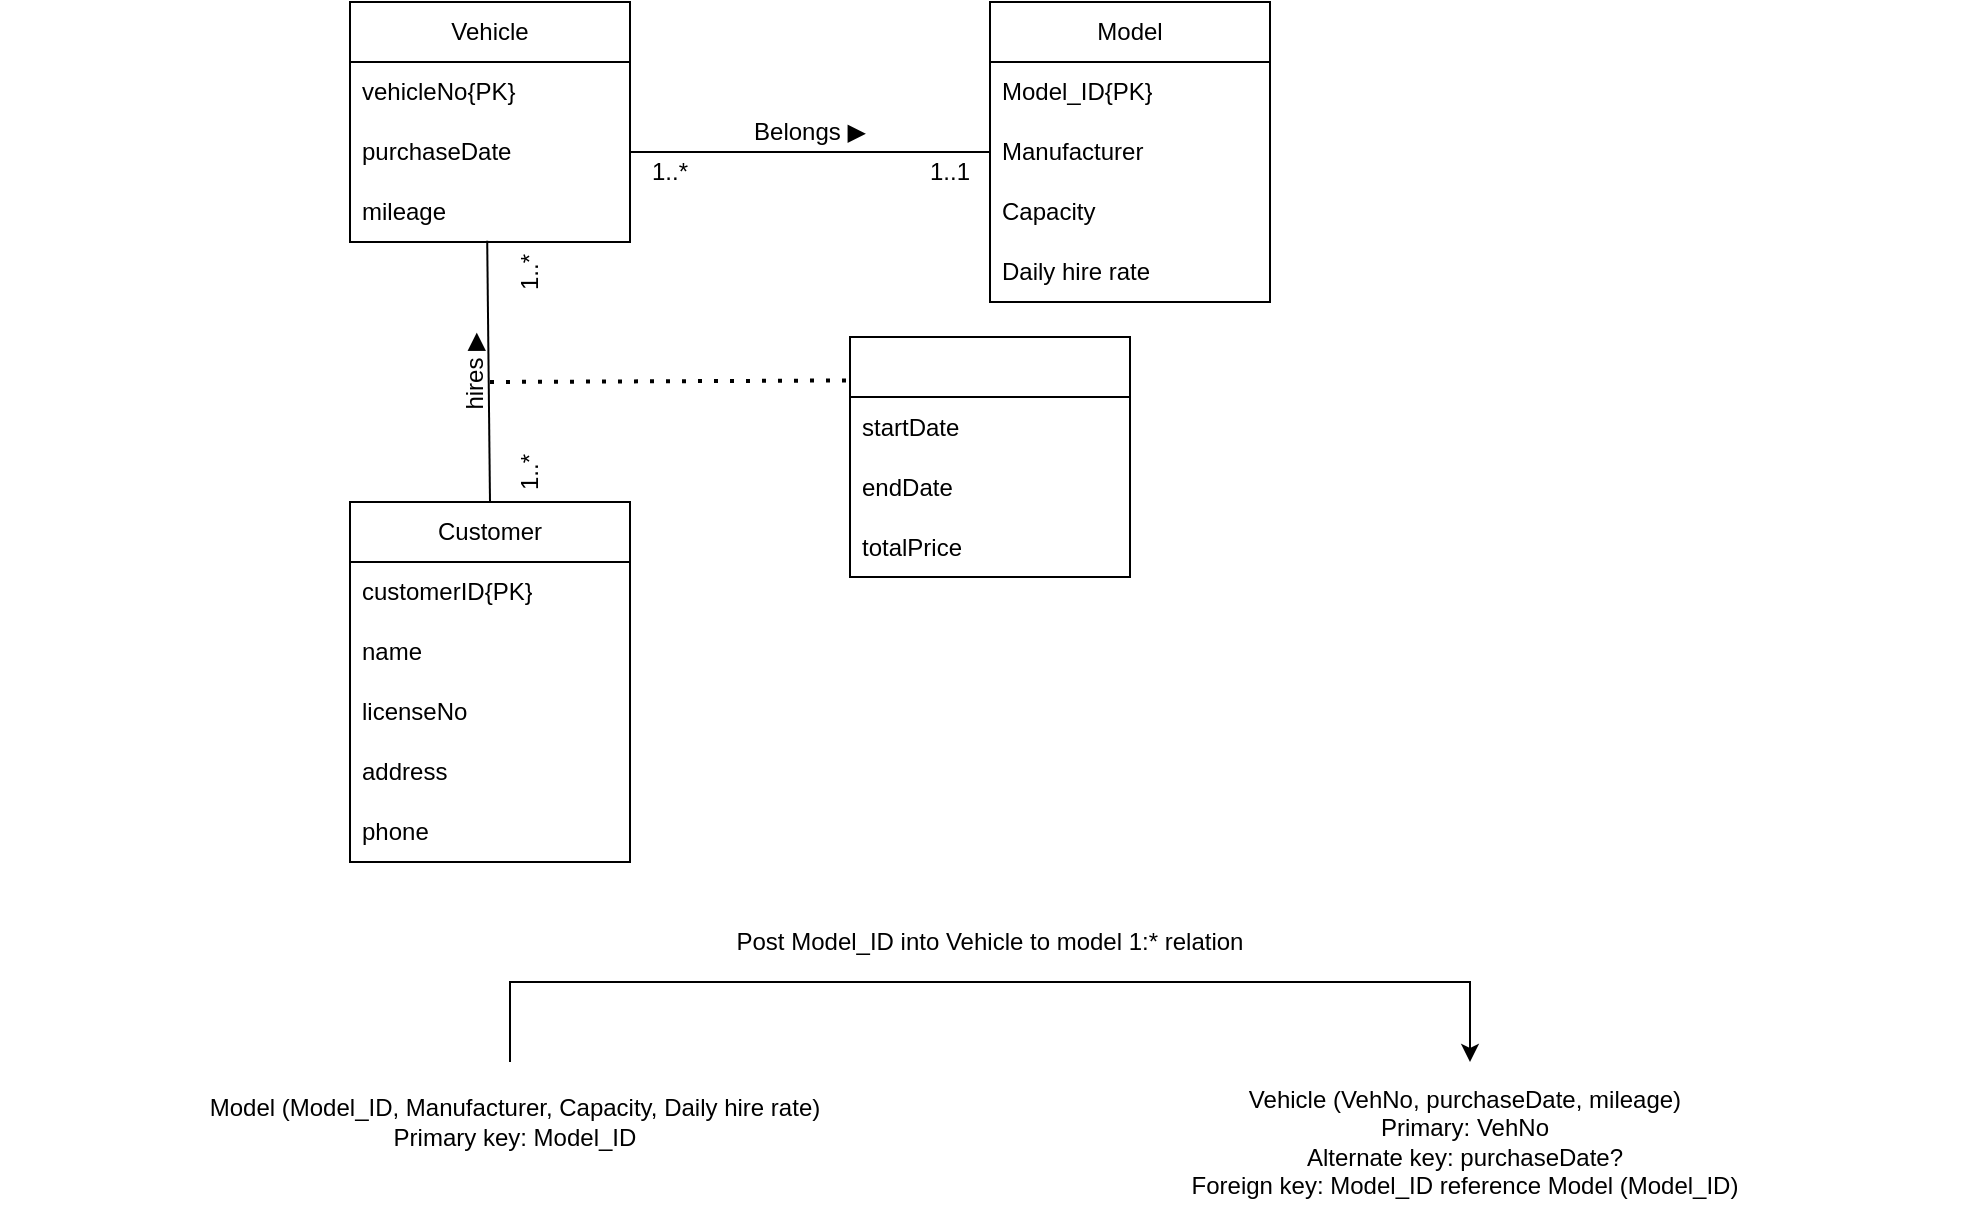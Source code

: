 <mxfile version="24.4.0" type="github">
  <diagram name="Page-1" id="R7tkVovCSRG-hz7lbjan">
    <mxGraphModel dx="759" dy="410" grid="1" gridSize="10" guides="1" tooltips="1" connect="1" arrows="1" fold="1" page="1" pageScale="1" pageWidth="1169" pageHeight="827" math="0" shadow="0">
      <root>
        <mxCell id="0" />
        <mxCell id="1" parent="0" />
        <mxCell id="SMFKbM1USn1imytBMvvd-1" value="Vehicle" style="swimlane;fontStyle=0;childLayout=stackLayout;horizontal=1;startSize=30;horizontalStack=0;resizeParent=1;resizeParentMax=0;resizeLast=0;collapsible=1;marginBottom=0;whiteSpace=wrap;html=1;" parent="1" vertex="1">
          <mxGeometry x="240" y="150" width="140" height="120" as="geometry" />
        </mxCell>
        <mxCell id="SMFKbM1USn1imytBMvvd-2" value="vehicleNo{PK}" style="text;strokeColor=none;fillColor=none;align=left;verticalAlign=middle;spacingLeft=4;spacingRight=4;overflow=hidden;points=[[0,0.5],[1,0.5]];portConstraint=eastwest;rotatable=0;whiteSpace=wrap;html=1;" parent="SMFKbM1USn1imytBMvvd-1" vertex="1">
          <mxGeometry y="30" width="140" height="30" as="geometry" />
        </mxCell>
        <mxCell id="SMFKbM1USn1imytBMvvd-3" value="purchaseDate" style="text;strokeColor=none;fillColor=none;align=left;verticalAlign=middle;spacingLeft=4;spacingRight=4;overflow=hidden;points=[[0,0.5],[1,0.5]];portConstraint=eastwest;rotatable=0;whiteSpace=wrap;html=1;" parent="SMFKbM1USn1imytBMvvd-1" vertex="1">
          <mxGeometry y="60" width="140" height="30" as="geometry" />
        </mxCell>
        <mxCell id="SMFKbM1USn1imytBMvvd-4" value="mileage" style="text;strokeColor=none;fillColor=none;align=left;verticalAlign=middle;spacingLeft=4;spacingRight=4;overflow=hidden;points=[[0,0.5],[1,0.5]];portConstraint=eastwest;rotatable=0;whiteSpace=wrap;html=1;" parent="SMFKbM1USn1imytBMvvd-1" vertex="1">
          <mxGeometry y="90" width="140" height="30" as="geometry" />
        </mxCell>
        <mxCell id="SMFKbM1USn1imytBMvvd-5" value="Model" style="swimlane;fontStyle=0;childLayout=stackLayout;horizontal=1;startSize=30;horizontalStack=0;resizeParent=1;resizeParentMax=0;resizeLast=0;collapsible=1;marginBottom=0;whiteSpace=wrap;html=1;" parent="1" vertex="1">
          <mxGeometry x="560" y="150" width="140" height="150" as="geometry" />
        </mxCell>
        <mxCell id="SMFKbM1USn1imytBMvvd-6" value="Model_ID{PK}" style="text;strokeColor=none;fillColor=none;align=left;verticalAlign=middle;spacingLeft=4;spacingRight=4;overflow=hidden;points=[[0,0.5],[1,0.5]];portConstraint=eastwest;rotatable=0;whiteSpace=wrap;html=1;" parent="SMFKbM1USn1imytBMvvd-5" vertex="1">
          <mxGeometry y="30" width="140" height="30" as="geometry" />
        </mxCell>
        <mxCell id="SMFKbM1USn1imytBMvvd-7" value="Manufacturer" style="text;strokeColor=none;fillColor=none;align=left;verticalAlign=middle;spacingLeft=4;spacingRight=4;overflow=hidden;points=[[0,0.5],[1,0.5]];portConstraint=eastwest;rotatable=0;whiteSpace=wrap;html=1;" parent="SMFKbM1USn1imytBMvvd-5" vertex="1">
          <mxGeometry y="60" width="140" height="30" as="geometry" />
        </mxCell>
        <mxCell id="SMFKbM1USn1imytBMvvd-8" value="Capacity" style="text;strokeColor=none;fillColor=none;align=left;verticalAlign=middle;spacingLeft=4;spacingRight=4;overflow=hidden;points=[[0,0.5],[1,0.5]];portConstraint=eastwest;rotatable=0;whiteSpace=wrap;html=1;" parent="SMFKbM1USn1imytBMvvd-5" vertex="1">
          <mxGeometry y="90" width="140" height="30" as="geometry" />
        </mxCell>
        <mxCell id="SMFKbM1USn1imytBMvvd-9" value="Daily hire rate" style="text;strokeColor=none;fillColor=none;align=left;verticalAlign=middle;spacingLeft=4;spacingRight=4;overflow=hidden;points=[[0,0.5],[1,0.5]];portConstraint=eastwest;rotatable=0;whiteSpace=wrap;html=1;" parent="SMFKbM1USn1imytBMvvd-5" vertex="1">
          <mxGeometry y="120" width="140" height="30" as="geometry" />
        </mxCell>
        <mxCell id="SMFKbM1USn1imytBMvvd-10" value="" style="endArrow=none;html=1;rounded=0;exitX=1;exitY=0.5;exitDx=0;exitDy=0;entryX=0;entryY=0.5;entryDx=0;entryDy=0;" parent="1" source="SMFKbM1USn1imytBMvvd-3" target="SMFKbM1USn1imytBMvvd-7" edge="1">
          <mxGeometry width="50" height="50" relative="1" as="geometry">
            <mxPoint x="490" y="390" as="sourcePoint" />
            <mxPoint x="540" y="340" as="targetPoint" />
            <Array as="points">
              <mxPoint x="470" y="225" />
            </Array>
          </mxGeometry>
        </mxCell>
        <mxCell id="SMFKbM1USn1imytBMvvd-11" value="Belongs&amp;nbsp;▶" style="text;html=1;align=center;verticalAlign=middle;whiteSpace=wrap;rounded=0;" parent="1" vertex="1">
          <mxGeometry x="440" y="200" width="60" height="30" as="geometry" />
        </mxCell>
        <mxCell id="SMFKbM1USn1imytBMvvd-12" value="1..*" style="text;html=1;align=center;verticalAlign=middle;whiteSpace=wrap;rounded=0;" parent="1" vertex="1">
          <mxGeometry x="380" y="220" width="40" height="30" as="geometry" />
        </mxCell>
        <mxCell id="SMFKbM1USn1imytBMvvd-13" value="1..1" style="text;html=1;align=center;verticalAlign=middle;whiteSpace=wrap;rounded=0;" parent="1" vertex="1">
          <mxGeometry x="520" y="220" width="40" height="30" as="geometry" />
        </mxCell>
        <mxCell id="SMFKbM1USn1imytBMvvd-14" value="Customer" style="swimlane;fontStyle=0;childLayout=stackLayout;horizontal=1;startSize=30;horizontalStack=0;resizeParent=1;resizeParentMax=0;resizeLast=0;collapsible=1;marginBottom=0;whiteSpace=wrap;html=1;" parent="1" vertex="1">
          <mxGeometry x="240" y="400" width="140" height="180" as="geometry" />
        </mxCell>
        <mxCell id="SMFKbM1USn1imytBMvvd-15" value="customerID{PK}" style="text;strokeColor=none;fillColor=none;align=left;verticalAlign=middle;spacingLeft=4;spacingRight=4;overflow=hidden;points=[[0,0.5],[1,0.5]];portConstraint=eastwest;rotatable=0;whiteSpace=wrap;html=1;" parent="SMFKbM1USn1imytBMvvd-14" vertex="1">
          <mxGeometry y="30" width="140" height="30" as="geometry" />
        </mxCell>
        <mxCell id="SMFKbM1USn1imytBMvvd-16" value="name" style="text;strokeColor=none;fillColor=none;align=left;verticalAlign=middle;spacingLeft=4;spacingRight=4;overflow=hidden;points=[[0,0.5],[1,0.5]];portConstraint=eastwest;rotatable=0;whiteSpace=wrap;html=1;" parent="SMFKbM1USn1imytBMvvd-14" vertex="1">
          <mxGeometry y="60" width="140" height="30" as="geometry" />
        </mxCell>
        <mxCell id="SMFKbM1USn1imytBMvvd-17" value="licenseNo" style="text;strokeColor=none;fillColor=none;align=left;verticalAlign=middle;spacingLeft=4;spacingRight=4;overflow=hidden;points=[[0,0.5],[1,0.5]];portConstraint=eastwest;rotatable=0;whiteSpace=wrap;html=1;" parent="SMFKbM1USn1imytBMvvd-14" vertex="1">
          <mxGeometry y="90" width="140" height="30" as="geometry" />
        </mxCell>
        <mxCell id="SMFKbM1USn1imytBMvvd-27" value="address" style="text;strokeColor=none;fillColor=none;align=left;verticalAlign=middle;spacingLeft=4;spacingRight=4;overflow=hidden;points=[[0,0.5],[1,0.5]];portConstraint=eastwest;rotatable=0;whiteSpace=wrap;html=1;" parent="SMFKbM1USn1imytBMvvd-14" vertex="1">
          <mxGeometry y="120" width="140" height="30" as="geometry" />
        </mxCell>
        <mxCell id="SMFKbM1USn1imytBMvvd-28" value="phone" style="text;strokeColor=none;fillColor=none;align=left;verticalAlign=middle;spacingLeft=4;spacingRight=4;overflow=hidden;points=[[0,0.5],[1,0.5]];portConstraint=eastwest;rotatable=0;whiteSpace=wrap;html=1;" parent="SMFKbM1USn1imytBMvvd-14" vertex="1">
          <mxGeometry y="150" width="140" height="30" as="geometry" />
        </mxCell>
        <mxCell id="SMFKbM1USn1imytBMvvd-18" value="" style="endArrow=none;html=1;rounded=0;exitX=0.5;exitY=0;exitDx=0;exitDy=0;entryX=0.49;entryY=0.98;entryDx=0;entryDy=0;entryPerimeter=0;" parent="1" source="SMFKbM1USn1imytBMvvd-14" target="SMFKbM1USn1imytBMvvd-4" edge="1">
          <mxGeometry width="50" height="50" relative="1" as="geometry">
            <mxPoint x="340" y="380" as="sourcePoint" />
            <mxPoint x="390" y="330" as="targetPoint" />
          </mxGeometry>
        </mxCell>
        <mxCell id="SMFKbM1USn1imytBMvvd-19" value="hires ▶" style="text;html=1;align=center;verticalAlign=middle;whiteSpace=wrap;rounded=0;rotation=-90;" parent="1" vertex="1">
          <mxGeometry x="272.5" y="317.5" width="60" height="35" as="geometry" />
        </mxCell>
        <mxCell id="SMFKbM1USn1imytBMvvd-20" value="1..*" style="text;html=1;align=center;verticalAlign=middle;whiteSpace=wrap;rounded=0;rotation=-90;" parent="1" vertex="1">
          <mxGeometry x="310" y="370" width="40" height="30" as="geometry" />
        </mxCell>
        <mxCell id="SMFKbM1USn1imytBMvvd-21" value="1..*" style="text;html=1;align=center;verticalAlign=middle;whiteSpace=wrap;rounded=0;rotation=-90;" parent="1" vertex="1">
          <mxGeometry x="310" y="270" width="40" height="30" as="geometry" />
        </mxCell>
        <mxCell id="SMFKbM1USn1imytBMvvd-22" value="" style="endArrow=none;dashed=1;html=1;dashPattern=1 3;strokeWidth=2;rounded=0;entryX=0.009;entryY=0.181;entryDx=0;entryDy=0;entryPerimeter=0;" parent="1" target="SMFKbM1USn1imytBMvvd-23" edge="1">
          <mxGeometry width="50" height="50" relative="1" as="geometry">
            <mxPoint x="310" y="340" as="sourcePoint" />
            <mxPoint x="490" y="340" as="targetPoint" />
          </mxGeometry>
        </mxCell>
        <mxCell id="SMFKbM1USn1imytBMvvd-23" value="" style="swimlane;fontStyle=0;childLayout=stackLayout;horizontal=1;startSize=30;horizontalStack=0;resizeParent=1;resizeParentMax=0;resizeLast=0;collapsible=1;marginBottom=0;whiteSpace=wrap;html=1;" parent="1" vertex="1">
          <mxGeometry x="490" y="317.5" width="140" height="120" as="geometry" />
        </mxCell>
        <mxCell id="SMFKbM1USn1imytBMvvd-24" value="startDate" style="text;strokeColor=none;fillColor=none;align=left;verticalAlign=middle;spacingLeft=4;spacingRight=4;overflow=hidden;points=[[0,0.5],[1,0.5]];portConstraint=eastwest;rotatable=0;whiteSpace=wrap;html=1;" parent="SMFKbM1USn1imytBMvvd-23" vertex="1">
          <mxGeometry y="30" width="140" height="30" as="geometry" />
        </mxCell>
        <mxCell id="SMFKbM1USn1imytBMvvd-25" value="endDate" style="text;strokeColor=none;fillColor=none;align=left;verticalAlign=middle;spacingLeft=4;spacingRight=4;overflow=hidden;points=[[0,0.5],[1,0.5]];portConstraint=eastwest;rotatable=0;whiteSpace=wrap;html=1;" parent="SMFKbM1USn1imytBMvvd-23" vertex="1">
          <mxGeometry y="60" width="140" height="30" as="geometry" />
        </mxCell>
        <mxCell id="SMFKbM1USn1imytBMvvd-26" value="totalPrice" style="text;strokeColor=none;fillColor=none;align=left;verticalAlign=middle;spacingLeft=4;spacingRight=4;overflow=hidden;points=[[0,0.5],[1,0.5]];portConstraint=eastwest;rotatable=0;whiteSpace=wrap;html=1;" parent="SMFKbM1USn1imytBMvvd-23" vertex="1">
          <mxGeometry y="90" width="140" height="30" as="geometry" />
        </mxCell>
        <mxCell id="mN7e4mBWiY_VBtz48zXP-1" value="" style="endArrow=classic;html=1;rounded=0;" edge="1" parent="1">
          <mxGeometry width="50" height="50" relative="1" as="geometry">
            <mxPoint x="320" y="680" as="sourcePoint" />
            <mxPoint x="800" y="680" as="targetPoint" />
            <Array as="points">
              <mxPoint x="320" y="640" />
              <mxPoint x="800" y="640" />
            </Array>
          </mxGeometry>
        </mxCell>
        <mxCell id="mN7e4mBWiY_VBtz48zXP-2" value="Model (Model_ID, Manufacturer, Capacity, Daily hire rate)&lt;div&gt;Primary key: Model_ID&lt;/div&gt;" style="text;html=1;align=center;verticalAlign=middle;whiteSpace=wrap;rounded=0;" vertex="1" parent="1">
          <mxGeometry x="65" y="680" width="515" height="60" as="geometry" />
        </mxCell>
        <mxCell id="mN7e4mBWiY_VBtz48zXP-3" value="Vehicle (VehNo, purchaseDate, mileage)&lt;div&gt;Primary: VehNo&lt;/div&gt;&lt;div&gt;Alternate key: purchaseDate?&lt;/div&gt;&lt;div&gt;Foreign key: Model_ID reference Model (Model_ID)&lt;/div&gt;" style="text;html=1;align=center;verticalAlign=middle;whiteSpace=wrap;rounded=0;" vertex="1" parent="1">
          <mxGeometry x="540" y="680" width="515" height="80" as="geometry" />
        </mxCell>
        <mxCell id="mN7e4mBWiY_VBtz48zXP-4" value="Post Model_ID into Vehicle to model 1:* relation" style="text;html=1;align=center;verticalAlign=middle;whiteSpace=wrap;rounded=0;" vertex="1" parent="1">
          <mxGeometry x="400" y="600" width="320" height="40" as="geometry" />
        </mxCell>
      </root>
    </mxGraphModel>
  </diagram>
</mxfile>
